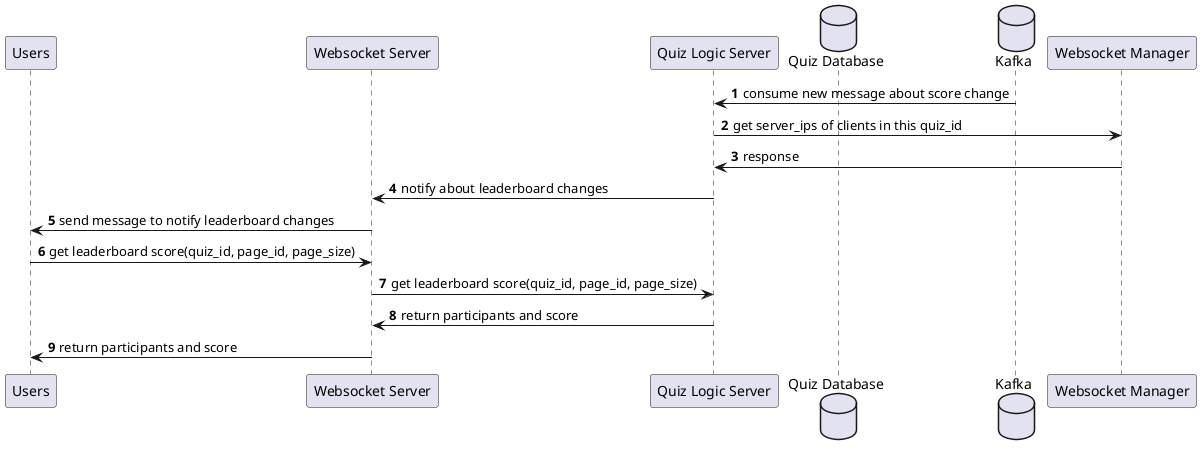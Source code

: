 @startuml
autonumber

participant "Users" as users
participant "Websocket Server" as ws
participant "Quiz Logic Server" as qs
database "Quiz Database" as db
database "Kafka" as kafka
participant "Websocket Manager" as wsm

kafka -> qs: consume new message about score change
qs -> wsm: get server_ips of clients in this quiz_id
wsm -> qs: response
qs -> ws: notify about leaderboard changes
ws -> users: send message to notify leaderboard changes
users -> ws: get leaderboard score(quiz_id, page_id, page_size)
ws -> qs: get leaderboard score(quiz_id, page_id, page_size)
qs -> ws: return participants and score
ws -> users: return participants and score





@enduml
